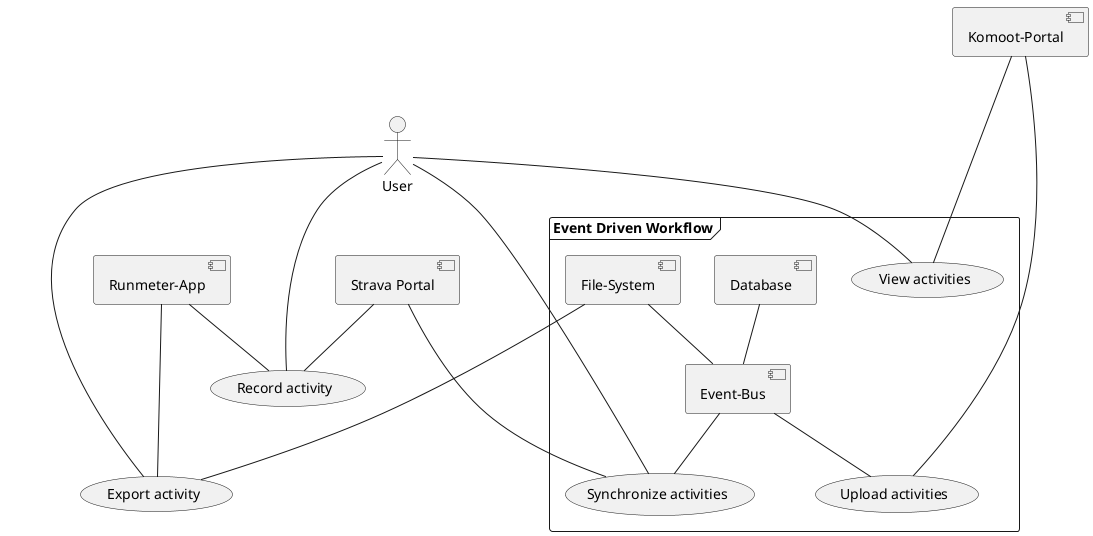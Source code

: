 @startuml
'https://plantuml.com/use-case-diagram

User as User
(Record activity) as (Record)

frame "Event Driven Workflow"{
    (Synchronize activities) as (Synchronize)
    (Upload activities) as (Upload)
    (View activities) as (View)

    [Database] as [DB]
    [Event-Bus] as [Kafka]
    [File-System] as [Files]

    [DB] -- [Kafka]
    [Files] -- [Kafka]
    [Kafka] -- (Synchronize)
    [Kafka] -- (Upload)
}

(Export activity) as (Export)

[Runmeter-App] as [Runmeter]
[Strava Portal] as [Strava]
[Komoot-Portal] as [Komoot]

User - (Record)
[Strava] -- (Record)
[Runmeter] -- (Record)

User -- (Synchronize)
[Strava] -- (Synchronize)

User -- (View)
[Komoot] --- (View)

[Komoot] -- (Upload)

User - (Export)
[Runmeter] --- (Export)
[Files] --- (Export)
@enduml